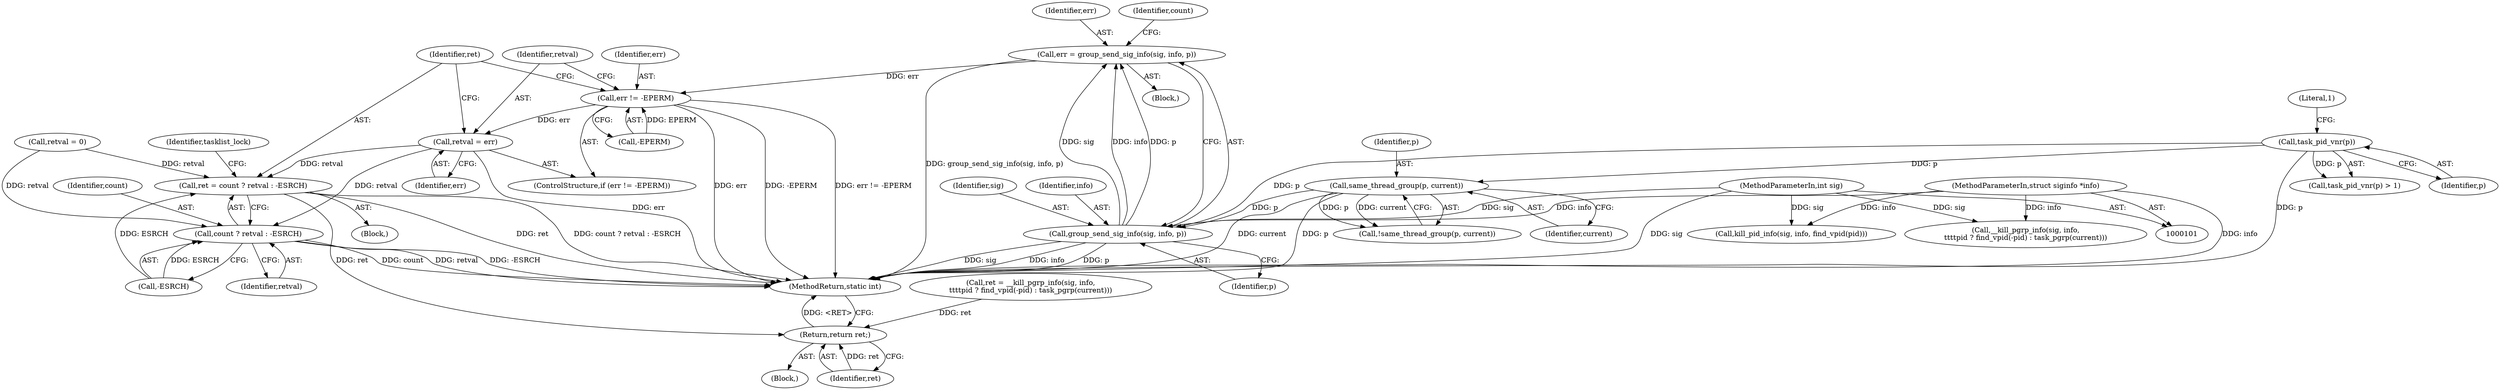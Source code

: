 digraph "0_linux_4ea77014af0d6205b05503d1c7aac6eace11d473@API" {
"1000175" [label="(Call,err = group_send_sig_info(sig, info, p))"];
"1000177" [label="(Call,group_send_sig_info(sig, info, p))"];
"1000102" [label="(MethodParameterIn,int sig)"];
"1000103" [label="(MethodParameterIn,struct siginfo *info)"];
"1000166" [label="(Call,task_pid_vnr(p))"];
"1000170" [label="(Call,same_thread_group(p, current))"];
"1000184" [label="(Call,err != -EPERM)"];
"1000188" [label="(Call,retval = err)"];
"1000191" [label="(Call,ret = count ? retval : -ESRCH)"];
"1000201" [label="(Return,return ret;)"];
"1000193" [label="(Call,count ? retval : -ESRCH)"];
"1000180" [label="(Identifier,p)"];
"1000188" [label="(Call,retval = err)"];
"1000170" [label="(Call,same_thread_group(p, current))"];
"1000190" [label="(Identifier,err)"];
"1000192" [label="(Identifier,ret)"];
"1000183" [label="(ControlStructure,if (err != -EPERM))"];
"1000193" [label="(Call,count ? retval : -ESRCH)"];
"1000178" [label="(Identifier,sig)"];
"1000200" [label="(Identifier,tasklist_lock)"];
"1000184" [label="(Call,err != -EPERM)"];
"1000194" [label="(Identifier,count)"];
"1000186" [label="(Call,-EPERM)"];
"1000105" [label="(Block,)"];
"1000169" [label="(Call,!same_thread_group(p, current))"];
"1000185" [label="(Identifier,err)"];
"1000102" [label="(MethodParameterIn,int sig)"];
"1000152" [label="(Block,)"];
"1000196" [label="(Call,-ESRCH)"];
"1000115" [label="(Call,kill_pid_info(sig, info, find_vpid(pid)))"];
"1000166" [label="(Call,task_pid_vnr(p))"];
"1000202" [label="(Identifier,ret)"];
"1000176" [label="(Identifier,err)"];
"1000189" [label="(Identifier,retval)"];
"1000203" [label="(MethodReturn,static int)"];
"1000172" [label="(Identifier,current)"];
"1000165" [label="(Call,task_pid_vnr(p) > 1)"];
"1000195" [label="(Identifier,retval)"];
"1000141" [label="(Call,__kill_pgrp_info(sig, info,\n\t\t\t\tpid ? find_vpid(-pid) : task_pgrp(current)))"];
"1000171" [label="(Identifier,p)"];
"1000173" [label="(Block,)"];
"1000182" [label="(Identifier,count)"];
"1000139" [label="(Call,ret = __kill_pgrp_info(sig, info,\n\t\t\t\tpid ? find_vpid(-pid) : task_pgrp(current)))"];
"1000201" [label="(Return,return ret;)"];
"1000167" [label="(Identifier,p)"];
"1000191" [label="(Call,ret = count ? retval : -ESRCH)"];
"1000179" [label="(Identifier,info)"];
"1000177" [label="(Call,group_send_sig_info(sig, info, p))"];
"1000103" [label="(MethodParameterIn,struct siginfo *info)"];
"1000175" [label="(Call,err = group_send_sig_info(sig, info, p))"];
"1000154" [label="(Call,retval = 0)"];
"1000168" [label="(Literal,1)"];
"1000175" -> "1000173"  [label="AST: "];
"1000175" -> "1000177"  [label="CFG: "];
"1000176" -> "1000175"  [label="AST: "];
"1000177" -> "1000175"  [label="AST: "];
"1000182" -> "1000175"  [label="CFG: "];
"1000175" -> "1000203"  [label="DDG: group_send_sig_info(sig, info, p)"];
"1000177" -> "1000175"  [label="DDG: sig"];
"1000177" -> "1000175"  [label="DDG: info"];
"1000177" -> "1000175"  [label="DDG: p"];
"1000175" -> "1000184"  [label="DDG: err"];
"1000177" -> "1000180"  [label="CFG: "];
"1000178" -> "1000177"  [label="AST: "];
"1000179" -> "1000177"  [label="AST: "];
"1000180" -> "1000177"  [label="AST: "];
"1000177" -> "1000203"  [label="DDG: sig"];
"1000177" -> "1000203"  [label="DDG: info"];
"1000177" -> "1000203"  [label="DDG: p"];
"1000102" -> "1000177"  [label="DDG: sig"];
"1000103" -> "1000177"  [label="DDG: info"];
"1000166" -> "1000177"  [label="DDG: p"];
"1000170" -> "1000177"  [label="DDG: p"];
"1000102" -> "1000101"  [label="AST: "];
"1000102" -> "1000203"  [label="DDG: sig"];
"1000102" -> "1000115"  [label="DDG: sig"];
"1000102" -> "1000141"  [label="DDG: sig"];
"1000103" -> "1000101"  [label="AST: "];
"1000103" -> "1000203"  [label="DDG: info"];
"1000103" -> "1000115"  [label="DDG: info"];
"1000103" -> "1000141"  [label="DDG: info"];
"1000166" -> "1000165"  [label="AST: "];
"1000166" -> "1000167"  [label="CFG: "];
"1000167" -> "1000166"  [label="AST: "];
"1000168" -> "1000166"  [label="CFG: "];
"1000166" -> "1000203"  [label="DDG: p"];
"1000166" -> "1000165"  [label="DDG: p"];
"1000166" -> "1000170"  [label="DDG: p"];
"1000170" -> "1000169"  [label="AST: "];
"1000170" -> "1000172"  [label="CFG: "];
"1000171" -> "1000170"  [label="AST: "];
"1000172" -> "1000170"  [label="AST: "];
"1000169" -> "1000170"  [label="CFG: "];
"1000170" -> "1000203"  [label="DDG: current"];
"1000170" -> "1000203"  [label="DDG: p"];
"1000170" -> "1000169"  [label="DDG: p"];
"1000170" -> "1000169"  [label="DDG: current"];
"1000184" -> "1000183"  [label="AST: "];
"1000184" -> "1000186"  [label="CFG: "];
"1000185" -> "1000184"  [label="AST: "];
"1000186" -> "1000184"  [label="AST: "];
"1000189" -> "1000184"  [label="CFG: "];
"1000192" -> "1000184"  [label="CFG: "];
"1000184" -> "1000203"  [label="DDG: err"];
"1000184" -> "1000203"  [label="DDG: -EPERM"];
"1000184" -> "1000203"  [label="DDG: err != -EPERM"];
"1000186" -> "1000184"  [label="DDG: EPERM"];
"1000184" -> "1000188"  [label="DDG: err"];
"1000188" -> "1000183"  [label="AST: "];
"1000188" -> "1000190"  [label="CFG: "];
"1000189" -> "1000188"  [label="AST: "];
"1000190" -> "1000188"  [label="AST: "];
"1000192" -> "1000188"  [label="CFG: "];
"1000188" -> "1000203"  [label="DDG: err"];
"1000188" -> "1000191"  [label="DDG: retval"];
"1000188" -> "1000193"  [label="DDG: retval"];
"1000191" -> "1000152"  [label="AST: "];
"1000191" -> "1000193"  [label="CFG: "];
"1000192" -> "1000191"  [label="AST: "];
"1000193" -> "1000191"  [label="AST: "];
"1000200" -> "1000191"  [label="CFG: "];
"1000191" -> "1000203"  [label="DDG: count ? retval : -ESRCH"];
"1000191" -> "1000203"  [label="DDG: ret"];
"1000154" -> "1000191"  [label="DDG: retval"];
"1000196" -> "1000191"  [label="DDG: ESRCH"];
"1000191" -> "1000201"  [label="DDG: ret"];
"1000201" -> "1000105"  [label="AST: "];
"1000201" -> "1000202"  [label="CFG: "];
"1000202" -> "1000201"  [label="AST: "];
"1000203" -> "1000201"  [label="CFG: "];
"1000201" -> "1000203"  [label="DDG: <RET>"];
"1000202" -> "1000201"  [label="DDG: ret"];
"1000139" -> "1000201"  [label="DDG: ret"];
"1000193" -> "1000195"  [label="CFG: "];
"1000193" -> "1000196"  [label="CFG: "];
"1000194" -> "1000193"  [label="AST: "];
"1000195" -> "1000193"  [label="AST: "];
"1000196" -> "1000193"  [label="AST: "];
"1000193" -> "1000203"  [label="DDG: count"];
"1000193" -> "1000203"  [label="DDG: retval"];
"1000193" -> "1000203"  [label="DDG: -ESRCH"];
"1000154" -> "1000193"  [label="DDG: retval"];
"1000196" -> "1000193"  [label="DDG: ESRCH"];
}
